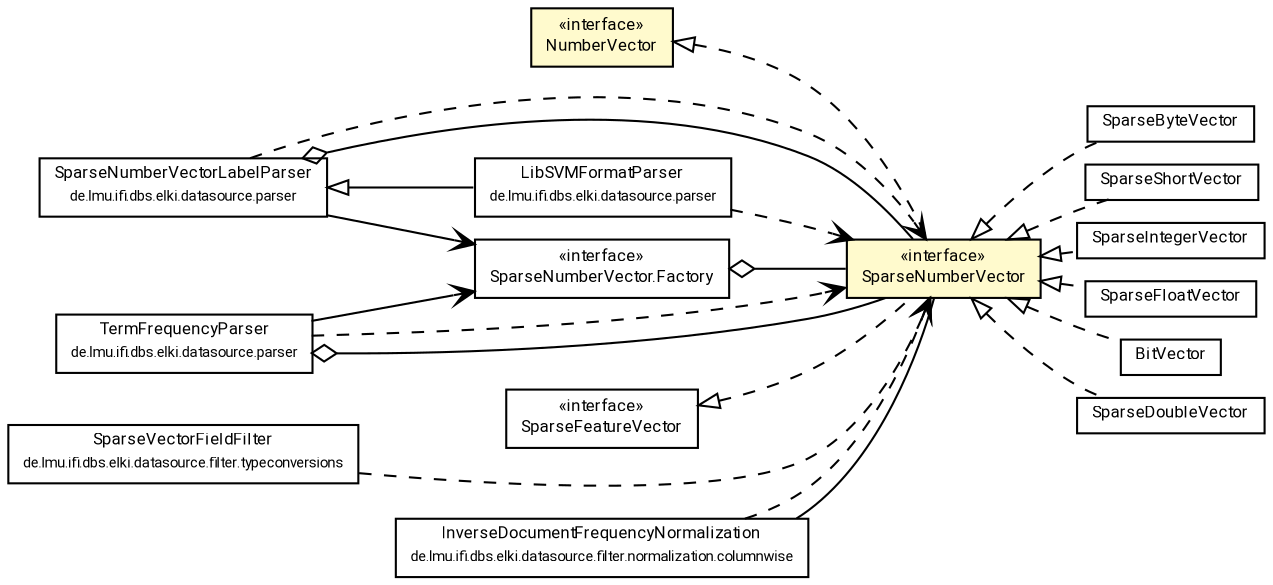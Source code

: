 #!/usr/local/bin/dot
#
# Class diagram 
# Generated by UMLGraph version R5_7_2-60-g0e99a6 (http://www.spinellis.gr/umlgraph/)
#

digraph G {
	graph [fontnames="svg"]
	edge [fontname="Roboto",fontsize=7,labelfontname="Roboto",labelfontsize=7,color="black"];
	node [fontname="Roboto",fontcolor="black",fontsize=8,shape=plaintext,margin=0,width=0,height=0];
	nodesep=0.15;
	ranksep=0.25;
	rankdir=LR;
	// de.lmu.ifi.dbs.elki.data.NumberVector
	c9796959 [label=<<table title="de.lmu.ifi.dbs.elki.data.NumberVector" border="0" cellborder="1" cellspacing="0" cellpadding="2" bgcolor="LemonChiffon" href="NumberVector.html" target="_parent">
		<tr><td><table border="0" cellspacing="0" cellpadding="1">
		<tr><td align="center" balign="center"> &#171;interface&#187; </td></tr>
		<tr><td align="center" balign="center"> <font face="Roboto">NumberVector</font> </td></tr>
		</table></td></tr>
		</table>>, URL="NumberVector.html"];
	// de.lmu.ifi.dbs.elki.data.SparseNumberVector
	c9796965 [label=<<table title="de.lmu.ifi.dbs.elki.data.SparseNumberVector" border="0" cellborder="1" cellspacing="0" cellpadding="2" bgcolor="lemonChiffon" href="SparseNumberVector.html" target="_parent">
		<tr><td><table border="0" cellspacing="0" cellpadding="1">
		<tr><td align="center" balign="center"> &#171;interface&#187; </td></tr>
		<tr><td align="center" balign="center"> <font face="Roboto">SparseNumberVector</font> </td></tr>
		</table></td></tr>
		</table>>, URL="SparseNumberVector.html"];
	// de.lmu.ifi.dbs.elki.data.SparseNumberVector.Factory<V extends de.lmu.ifi.dbs.elki.data.SparseNumberVector>
	c9796966 [label=<<table title="de.lmu.ifi.dbs.elki.data.SparseNumberVector.Factory" border="0" cellborder="1" cellspacing="0" cellpadding="2" href="SparseNumberVector.Factory.html" target="_parent">
		<tr><td><table border="0" cellspacing="0" cellpadding="1">
		<tr><td align="center" balign="center"> &#171;interface&#187; </td></tr>
		<tr><td align="center" balign="center"> <font face="Roboto">SparseNumberVector.Factory</font> </td></tr>
		</table></td></tr>
		</table>>, URL="SparseNumberVector.Factory.html"];
	// de.lmu.ifi.dbs.elki.data.SparseFeatureVector<D>
	c9796967 [label=<<table title="de.lmu.ifi.dbs.elki.data.SparseFeatureVector" border="0" cellborder="1" cellspacing="0" cellpadding="2" href="SparseFeatureVector.html" target="_parent">
		<tr><td><table border="0" cellspacing="0" cellpadding="1">
		<tr><td align="center" balign="center"> &#171;interface&#187; </td></tr>
		<tr><td align="center" balign="center"> <font face="Roboto">SparseFeatureVector</font> </td></tr>
		</table></td></tr>
		</table>>, URL="SparseFeatureVector.html"];
	// de.lmu.ifi.dbs.elki.data.SparseByteVector
	c9797014 [label=<<table title="de.lmu.ifi.dbs.elki.data.SparseByteVector" border="0" cellborder="1" cellspacing="0" cellpadding="2" href="SparseByteVector.html" target="_parent">
		<tr><td><table border="0" cellspacing="0" cellpadding="1">
		<tr><td align="center" balign="center"> <font face="Roboto">SparseByteVector</font> </td></tr>
		</table></td></tr>
		</table>>, URL="SparseByteVector.html"];
	// de.lmu.ifi.dbs.elki.data.SparseShortVector
	c9797024 [label=<<table title="de.lmu.ifi.dbs.elki.data.SparseShortVector" border="0" cellborder="1" cellspacing="0" cellpadding="2" href="SparseShortVector.html" target="_parent">
		<tr><td><table border="0" cellspacing="0" cellpadding="1">
		<tr><td align="center" balign="center"> <font face="Roboto">SparseShortVector</font> </td></tr>
		</table></td></tr>
		</table>>, URL="SparseShortVector.html"];
	// de.lmu.ifi.dbs.elki.data.SparseIntegerVector
	c9797040 [label=<<table title="de.lmu.ifi.dbs.elki.data.SparseIntegerVector" border="0" cellborder="1" cellspacing="0" cellpadding="2" href="SparseIntegerVector.html" target="_parent">
		<tr><td><table border="0" cellspacing="0" cellpadding="1">
		<tr><td align="center" balign="center"> <font face="Roboto">SparseIntegerVector</font> </td></tr>
		</table></td></tr>
		</table>>, URL="SparseIntegerVector.html"];
	// de.lmu.ifi.dbs.elki.data.SparseFloatVector
	c9797044 [label=<<table title="de.lmu.ifi.dbs.elki.data.SparseFloatVector" border="0" cellborder="1" cellspacing="0" cellpadding="2" href="SparseFloatVector.html" target="_parent">
		<tr><td><table border="0" cellspacing="0" cellpadding="1">
		<tr><td align="center" balign="center"> <font face="Roboto">SparseFloatVector</font> </td></tr>
		</table></td></tr>
		</table>>, URL="SparseFloatVector.html"];
	// de.lmu.ifi.dbs.elki.data.BitVector
	c9797048 [label=<<table title="de.lmu.ifi.dbs.elki.data.BitVector" border="0" cellborder="1" cellspacing="0" cellpadding="2" href="BitVector.html" target="_parent">
		<tr><td><table border="0" cellspacing="0" cellpadding="1">
		<tr><td align="center" balign="center"> <font face="Roboto">BitVector</font> </td></tr>
		</table></td></tr>
		</table>>, URL="BitVector.html"];
	// de.lmu.ifi.dbs.elki.data.SparseDoubleVector
	c9797059 [label=<<table title="de.lmu.ifi.dbs.elki.data.SparseDoubleVector" border="0" cellborder="1" cellspacing="0" cellpadding="2" href="SparseDoubleVector.html" target="_parent">
		<tr><td><table border="0" cellspacing="0" cellpadding="1">
		<tr><td align="center" balign="center"> <font face="Roboto">SparseDoubleVector</font> </td></tr>
		</table></td></tr>
		</table>>, URL="SparseDoubleVector.html"];
	// de.lmu.ifi.dbs.elki.datasource.filter.typeconversions.SparseVectorFieldFilter<V extends de.lmu.ifi.dbs.elki.data.SparseNumberVector>
	c9798500 [label=<<table title="de.lmu.ifi.dbs.elki.datasource.filter.typeconversions.SparseVectorFieldFilter" border="0" cellborder="1" cellspacing="0" cellpadding="2" href="../datasource/filter/typeconversions/SparseVectorFieldFilter.html" target="_parent">
		<tr><td><table border="0" cellspacing="0" cellpadding="1">
		<tr><td align="center" balign="center"> <font face="Roboto">SparseVectorFieldFilter</font> </td></tr>
		<tr><td align="center" balign="center"> <font face="Roboto" point-size="7.0">de.lmu.ifi.dbs.elki.datasource.filter.typeconversions</font> </td></tr>
		</table></td></tr>
		</table>>, URL="../datasource/filter/typeconversions/SparseVectorFieldFilter.html"];
	// de.lmu.ifi.dbs.elki.datasource.filter.normalization.columnwise.InverseDocumentFrequencyNormalization<V extends de.lmu.ifi.dbs.elki.data.SparseNumberVector>
	c9798541 [label=<<table title="de.lmu.ifi.dbs.elki.datasource.filter.normalization.columnwise.InverseDocumentFrequencyNormalization" border="0" cellborder="1" cellspacing="0" cellpadding="2" href="../datasource/filter/normalization/columnwise/InverseDocumentFrequencyNormalization.html" target="_parent">
		<tr><td><table border="0" cellspacing="0" cellpadding="1">
		<tr><td align="center" balign="center"> <font face="Roboto">InverseDocumentFrequencyNormalization</font> </td></tr>
		<tr><td align="center" balign="center"> <font face="Roboto" point-size="7.0">de.lmu.ifi.dbs.elki.datasource.filter.normalization.columnwise</font> </td></tr>
		</table></td></tr>
		</table>>, URL="../datasource/filter/normalization/columnwise/InverseDocumentFrequencyNormalization.html"];
	// de.lmu.ifi.dbs.elki.datasource.parser.SparseNumberVectorLabelParser<V extends de.lmu.ifi.dbs.elki.data.SparseNumberVector>
	c9798566 [label=<<table title="de.lmu.ifi.dbs.elki.datasource.parser.SparseNumberVectorLabelParser" border="0" cellborder="1" cellspacing="0" cellpadding="2" href="../datasource/parser/SparseNumberVectorLabelParser.html" target="_parent">
		<tr><td><table border="0" cellspacing="0" cellpadding="1">
		<tr><td align="center" balign="center"> <font face="Roboto">SparseNumberVectorLabelParser</font> </td></tr>
		<tr><td align="center" balign="center"> <font face="Roboto" point-size="7.0">de.lmu.ifi.dbs.elki.datasource.parser</font> </td></tr>
		</table></td></tr>
		</table>>, URL="../datasource/parser/SparseNumberVectorLabelParser.html"];
	// de.lmu.ifi.dbs.elki.datasource.parser.LibSVMFormatParser<V extends de.lmu.ifi.dbs.elki.data.SparseNumberVector>
	c9798568 [label=<<table title="de.lmu.ifi.dbs.elki.datasource.parser.LibSVMFormatParser" border="0" cellborder="1" cellspacing="0" cellpadding="2" href="../datasource/parser/LibSVMFormatParser.html" target="_parent">
		<tr><td><table border="0" cellspacing="0" cellpadding="1">
		<tr><td align="center" balign="center"> <font face="Roboto">LibSVMFormatParser</font> </td></tr>
		<tr><td align="center" balign="center"> <font face="Roboto" point-size="7.0">de.lmu.ifi.dbs.elki.datasource.parser</font> </td></tr>
		</table></td></tr>
		</table>>, URL="../datasource/parser/LibSVMFormatParser.html"];
	// de.lmu.ifi.dbs.elki.datasource.parser.TermFrequencyParser<V extends de.lmu.ifi.dbs.elki.data.SparseNumberVector>
	c9798570 [label=<<table title="de.lmu.ifi.dbs.elki.datasource.parser.TermFrequencyParser" border="0" cellborder="1" cellspacing="0" cellpadding="2" href="../datasource/parser/TermFrequencyParser.html" target="_parent">
		<tr><td><table border="0" cellspacing="0" cellpadding="1">
		<tr><td align="center" balign="center"> <font face="Roboto">TermFrequencyParser</font> </td></tr>
		<tr><td align="center" balign="center"> <font face="Roboto" point-size="7.0">de.lmu.ifi.dbs.elki.datasource.parser</font> </td></tr>
		</table></td></tr>
		</table>>, URL="../datasource/parser/TermFrequencyParser.html"];
	// de.lmu.ifi.dbs.elki.data.SparseNumberVector implements de.lmu.ifi.dbs.elki.data.NumberVector
	c9796959 -> c9796965 [arrowtail=empty,style=dashed,dir=back,weight=9];
	// de.lmu.ifi.dbs.elki.data.SparseNumberVector implements de.lmu.ifi.dbs.elki.data.SparseFeatureVector<D>
	c9796967 -> c9796965 [arrowtail=empty,style=dashed,dir=back,weight=9];
	// de.lmu.ifi.dbs.elki.data.SparseNumberVector.Factory<V extends de.lmu.ifi.dbs.elki.data.SparseNumberVector> has de.lmu.ifi.dbs.elki.data.SparseNumberVector
	c9796966 -> c9796965 [arrowhead=none,arrowtail=ediamond,dir=back,weight=4];
	// de.lmu.ifi.dbs.elki.data.SparseByteVector implements de.lmu.ifi.dbs.elki.data.SparseNumberVector
	c9796965 -> c9797014 [arrowtail=empty,style=dashed,dir=back,weight=9];
	// de.lmu.ifi.dbs.elki.data.SparseShortVector implements de.lmu.ifi.dbs.elki.data.SparseNumberVector
	c9796965 -> c9797024 [arrowtail=empty,style=dashed,dir=back,weight=9];
	// de.lmu.ifi.dbs.elki.data.SparseIntegerVector implements de.lmu.ifi.dbs.elki.data.SparseNumberVector
	c9796965 -> c9797040 [arrowtail=empty,style=dashed,dir=back,weight=9];
	// de.lmu.ifi.dbs.elki.data.SparseFloatVector implements de.lmu.ifi.dbs.elki.data.SparseNumberVector
	c9796965 -> c9797044 [arrowtail=empty,style=dashed,dir=back,weight=9];
	// de.lmu.ifi.dbs.elki.data.BitVector implements de.lmu.ifi.dbs.elki.data.SparseNumberVector
	c9796965 -> c9797048 [arrowtail=empty,style=dashed,dir=back,weight=9];
	// de.lmu.ifi.dbs.elki.data.SparseDoubleVector implements de.lmu.ifi.dbs.elki.data.SparseNumberVector
	c9796965 -> c9797059 [arrowtail=empty,style=dashed,dir=back,weight=9];
	// de.lmu.ifi.dbs.elki.datasource.filter.normalization.columnwise.InverseDocumentFrequencyNormalization<V extends de.lmu.ifi.dbs.elki.data.SparseNumberVector> assoc de.lmu.ifi.dbs.elki.data.SparseNumberVector
	c9798541 -> c9796965 [arrowhead=none,weight=2];
	// de.lmu.ifi.dbs.elki.datasource.parser.SparseNumberVectorLabelParser<V extends de.lmu.ifi.dbs.elki.data.SparseNumberVector> has de.lmu.ifi.dbs.elki.data.SparseNumberVector
	c9798566 -> c9796965 [arrowhead=none,arrowtail=ediamond,dir=back,weight=4];
	// de.lmu.ifi.dbs.elki.datasource.parser.LibSVMFormatParser<V extends de.lmu.ifi.dbs.elki.data.SparseNumberVector> extends de.lmu.ifi.dbs.elki.datasource.parser.SparseNumberVectorLabelParser<V extends de.lmu.ifi.dbs.elki.data.SparseNumberVector>
	c9798566 -> c9798568 [arrowtail=empty,dir=back,weight=10];
	// de.lmu.ifi.dbs.elki.datasource.parser.TermFrequencyParser<V extends de.lmu.ifi.dbs.elki.data.SparseNumberVector> has de.lmu.ifi.dbs.elki.data.SparseNumberVector
	c9798570 -> c9796965 [arrowhead=none,arrowtail=ediamond,dir=back,weight=4];
	// de.lmu.ifi.dbs.elki.datasource.parser.SparseNumberVectorLabelParser<V extends de.lmu.ifi.dbs.elki.data.SparseNumberVector> navassoc de.lmu.ifi.dbs.elki.data.SparseNumberVector.Factory<V extends de.lmu.ifi.dbs.elki.data.SparseNumberVector>
	c9798566 -> c9796966 [arrowhead=open,weight=1];
	// de.lmu.ifi.dbs.elki.datasource.parser.TermFrequencyParser<V extends de.lmu.ifi.dbs.elki.data.SparseNumberVector> navassoc de.lmu.ifi.dbs.elki.data.SparseNumberVector.Factory<V extends de.lmu.ifi.dbs.elki.data.SparseNumberVector>
	c9798570 -> c9796966 [arrowhead=open,weight=1];
	// de.lmu.ifi.dbs.elki.datasource.filter.typeconversions.SparseVectorFieldFilter<V extends de.lmu.ifi.dbs.elki.data.SparseNumberVector> depend de.lmu.ifi.dbs.elki.data.SparseNumberVector
	c9798500 -> c9796965 [arrowhead=open,style=dashed,weight=0];
	// de.lmu.ifi.dbs.elki.datasource.filter.normalization.columnwise.InverseDocumentFrequencyNormalization<V extends de.lmu.ifi.dbs.elki.data.SparseNumberVector> depend de.lmu.ifi.dbs.elki.data.SparseNumberVector
	c9798541 -> c9796965 [arrowhead=open,style=dashed,weight=0];
	// de.lmu.ifi.dbs.elki.datasource.parser.SparseNumberVectorLabelParser<V extends de.lmu.ifi.dbs.elki.data.SparseNumberVector> depend de.lmu.ifi.dbs.elki.data.SparseNumberVector
	c9798566 -> c9796965 [arrowhead=open,style=dashed,weight=0];
	// de.lmu.ifi.dbs.elki.datasource.parser.LibSVMFormatParser<V extends de.lmu.ifi.dbs.elki.data.SparseNumberVector> depend de.lmu.ifi.dbs.elki.data.SparseNumberVector
	c9798568 -> c9796965 [arrowhead=open,style=dashed,weight=0];
	// de.lmu.ifi.dbs.elki.datasource.parser.TermFrequencyParser<V extends de.lmu.ifi.dbs.elki.data.SparseNumberVector> depend de.lmu.ifi.dbs.elki.data.SparseNumberVector
	c9798570 -> c9796965 [arrowhead=open,style=dashed,weight=0];
}

